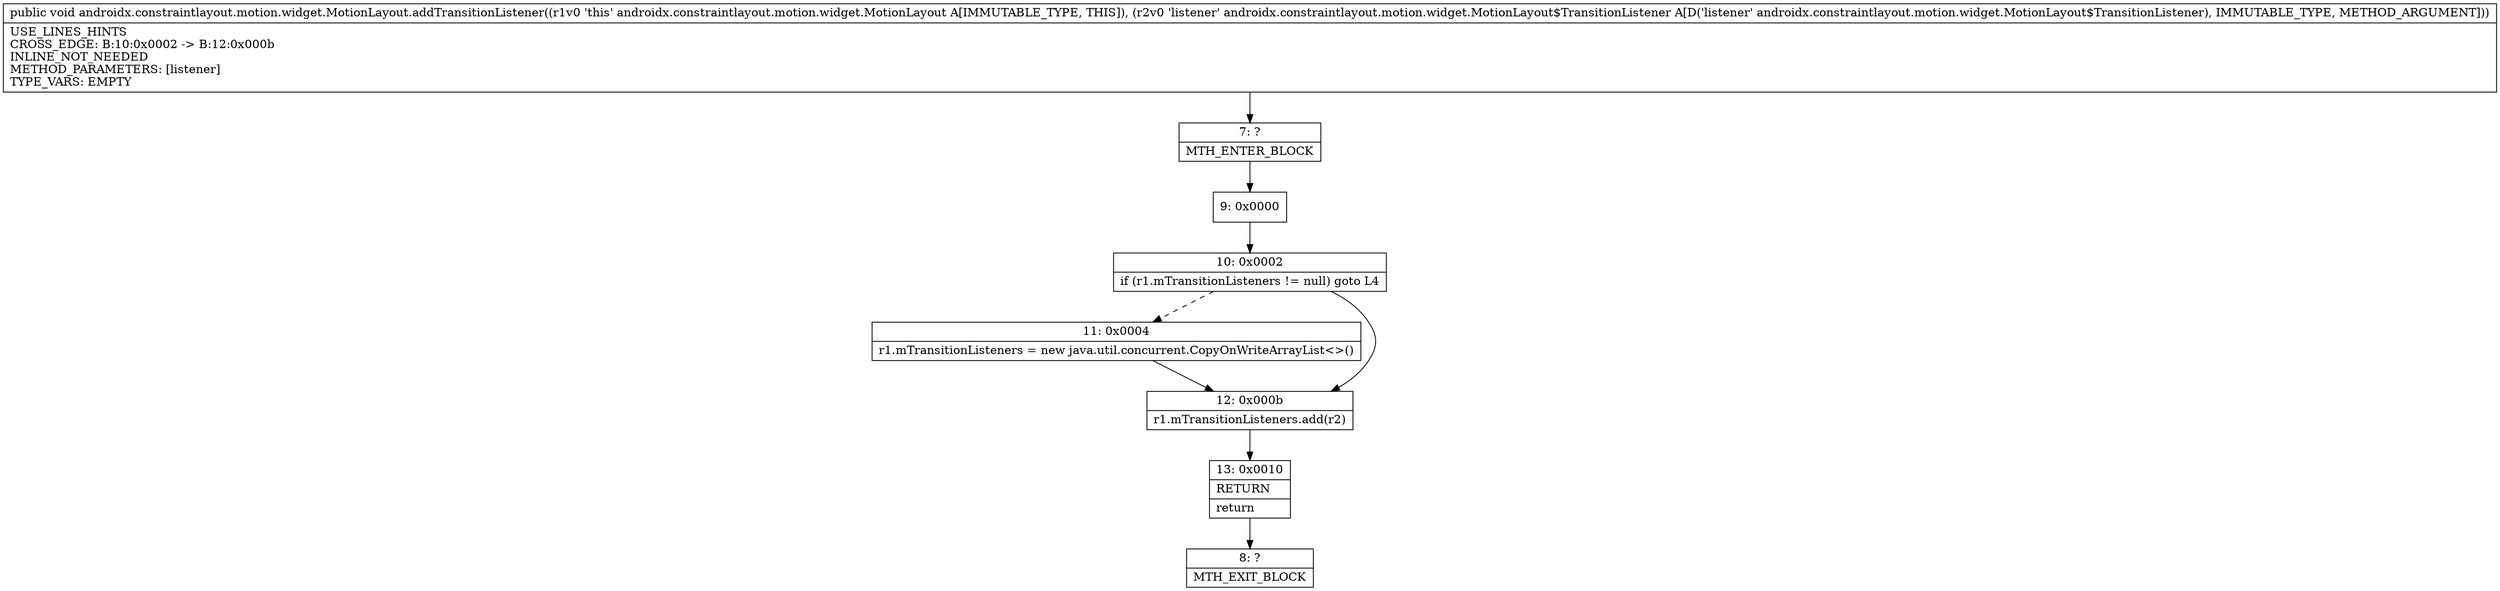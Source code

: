 digraph "CFG forandroidx.constraintlayout.motion.widget.MotionLayout.addTransitionListener(Landroidx\/constraintlayout\/motion\/widget\/MotionLayout$TransitionListener;)V" {
Node_7 [shape=record,label="{7\:\ ?|MTH_ENTER_BLOCK\l}"];
Node_9 [shape=record,label="{9\:\ 0x0000}"];
Node_10 [shape=record,label="{10\:\ 0x0002|if (r1.mTransitionListeners != null) goto L4\l}"];
Node_11 [shape=record,label="{11\:\ 0x0004|r1.mTransitionListeners = new java.util.concurrent.CopyOnWriteArrayList\<\>()\l}"];
Node_12 [shape=record,label="{12\:\ 0x000b|r1.mTransitionListeners.add(r2)\l}"];
Node_13 [shape=record,label="{13\:\ 0x0010|RETURN\l|return\l}"];
Node_8 [shape=record,label="{8\:\ ?|MTH_EXIT_BLOCK\l}"];
MethodNode[shape=record,label="{public void androidx.constraintlayout.motion.widget.MotionLayout.addTransitionListener((r1v0 'this' androidx.constraintlayout.motion.widget.MotionLayout A[IMMUTABLE_TYPE, THIS]), (r2v0 'listener' androidx.constraintlayout.motion.widget.MotionLayout$TransitionListener A[D('listener' androidx.constraintlayout.motion.widget.MotionLayout$TransitionListener), IMMUTABLE_TYPE, METHOD_ARGUMENT]))  | USE_LINES_HINTS\lCROSS_EDGE: B:10:0x0002 \-\> B:12:0x000b\lINLINE_NOT_NEEDED\lMETHOD_PARAMETERS: [listener]\lTYPE_VARS: EMPTY\l}"];
MethodNode -> Node_7;Node_7 -> Node_9;
Node_9 -> Node_10;
Node_10 -> Node_11[style=dashed];
Node_10 -> Node_12;
Node_11 -> Node_12;
Node_12 -> Node_13;
Node_13 -> Node_8;
}


